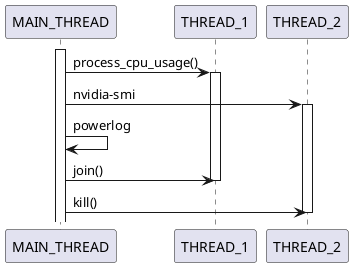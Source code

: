 @startuml

activate MAIN_THREAD
MAIN_THREAD -> THREAD_1 : process_cpu_usage()
activate THREAD_1
MAIN_THREAD -> THREAD_2 : nvidia-smi 
activate THREAD_2
MAIN_THREAD -> MAIN_THREAD : powerlog
MAIN_THREAD -> THREAD_1: join()
deactivate THREAD_1
MAIN_THREAD -> THREAD_2 : kill()
deactivate THREAD_2
@enduml